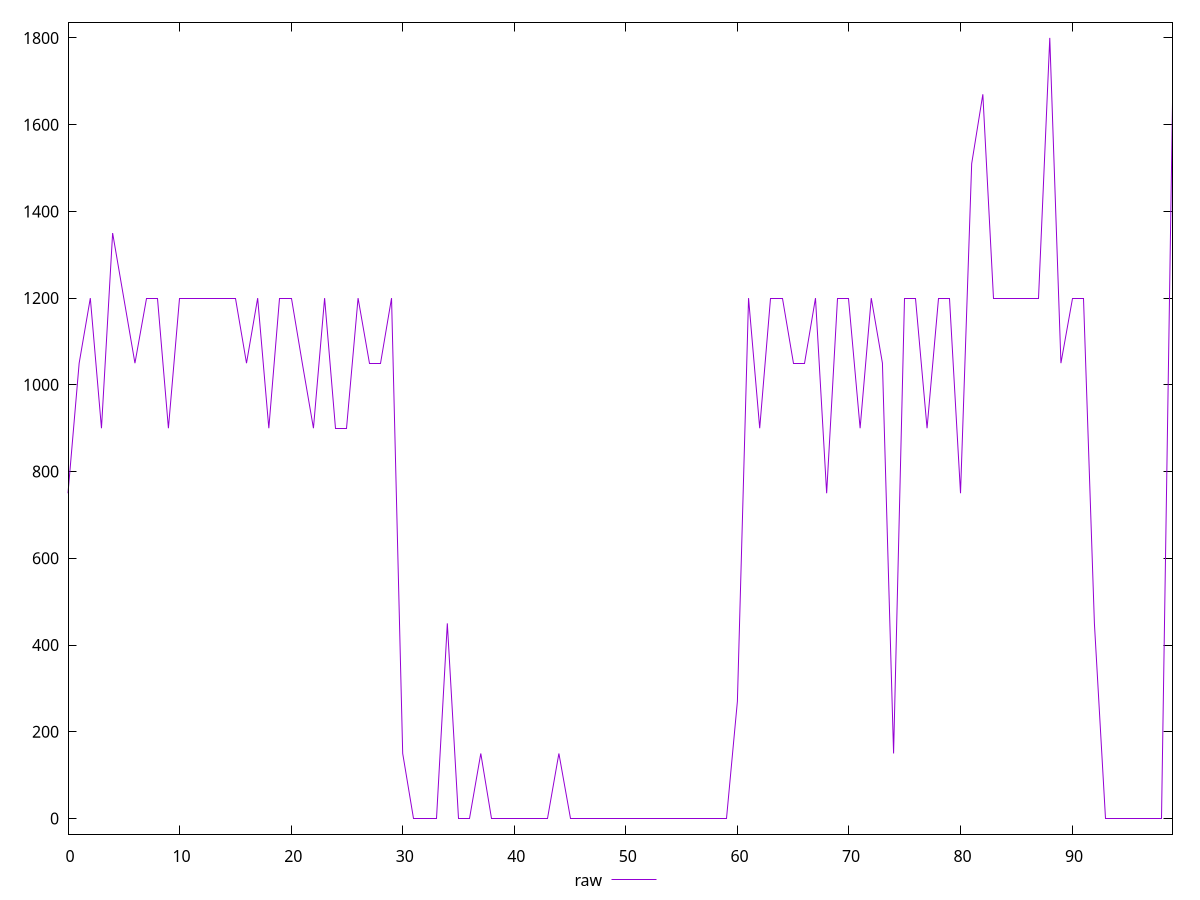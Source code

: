 reset

$raw <<EOF
0 750
1 1050
2 1200
3 900
4 1350
5 1200
6 1050
7 1200
8 1200
9 900
10 1200
11 1200
12 1200
13 1200
14 1200
15 1200
16 1050
17 1200
18 900
19 1200
20 1200
21 1050
22 900
23 1200
24 900
25 900
26 1200
27 1050
28 1050
29 1200
30 150
31 0
32 0
33 0
34 450
35 0
36 0
37 150
38 0
39 0
40 0
41 0
42 0
43 0
44 150
45 0
46 0
47 0
48 0
49 0
50 0
51 0
52 0
53 0
54 0
55 0
56 0
57 0
58 0
59 0
60 270
61 1200
62 900
63 1200
64 1200
65 1050
66 1050
67 1200
68 750
69 1200
70 1200
71 900
72 1200
73 1050
74 150
75 1200
76 1200
77 900
78 1200
79 1200
80 750
81 1510
82 1670
83 1200
84 1200
85 1200
86 1200
87 1200
88 1800
89 1050
90 1200
91 1200
92 450
93 0
94 0
95 0
96 0
97 0
98 0
99 1650
EOF

set key outside below
set xrange [0:99]
set yrange [-36:1836]
set trange [-36:1836]
set terminal svg size 640, 500 enhanced background rgb 'white'
set output "reprap/offscreen-images/samples/pages+cached+noexternal/raw/values.svg"

plot $raw title "raw" with line

reset
